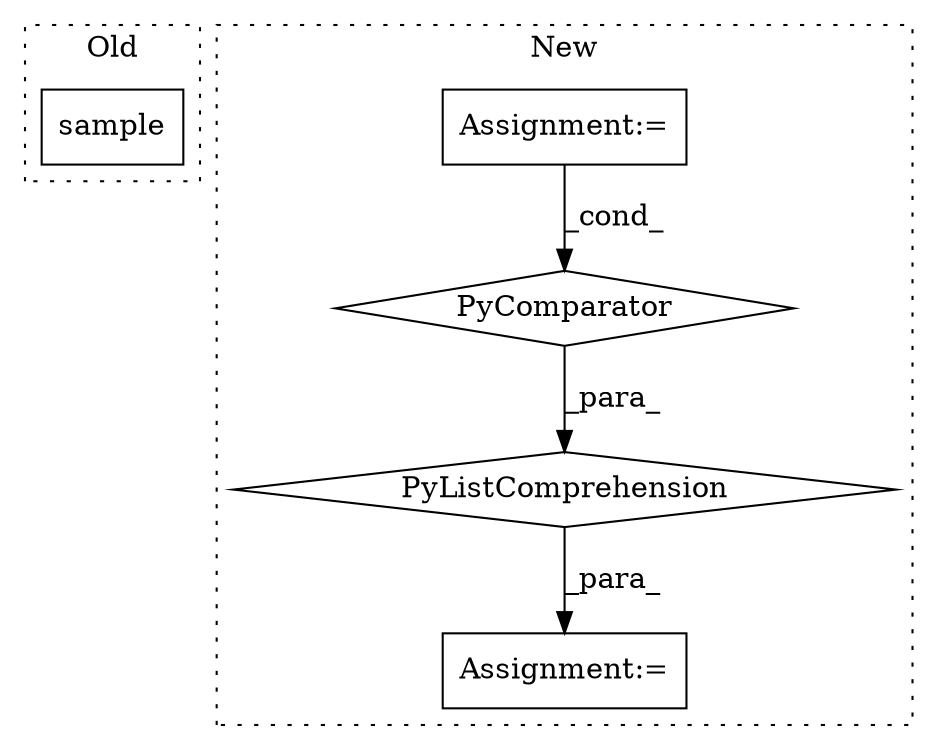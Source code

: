 digraph G {
subgraph cluster0 {
1 [label="sample" a="32" s="1892,1904" l="7,1" shape="box"];
label = "Old";
style="dotted";
}
subgraph cluster1 {
2 [label="PyListComprehension" a="109" s="3183" l="150" shape="diamond"];
3 [label="PyComparator" a="113" s="3302" l="23" shape="diamond"];
4 [label="Assignment:=" a="7" s="2817" l="9" shape="box"];
5 [label="Assignment:=" a="7" s="3507" l="1" shape="box"];
label = "New";
style="dotted";
}
2 -> 5 [label="_para_"];
3 -> 2 [label="_para_"];
4 -> 3 [label="_cond_"];
}